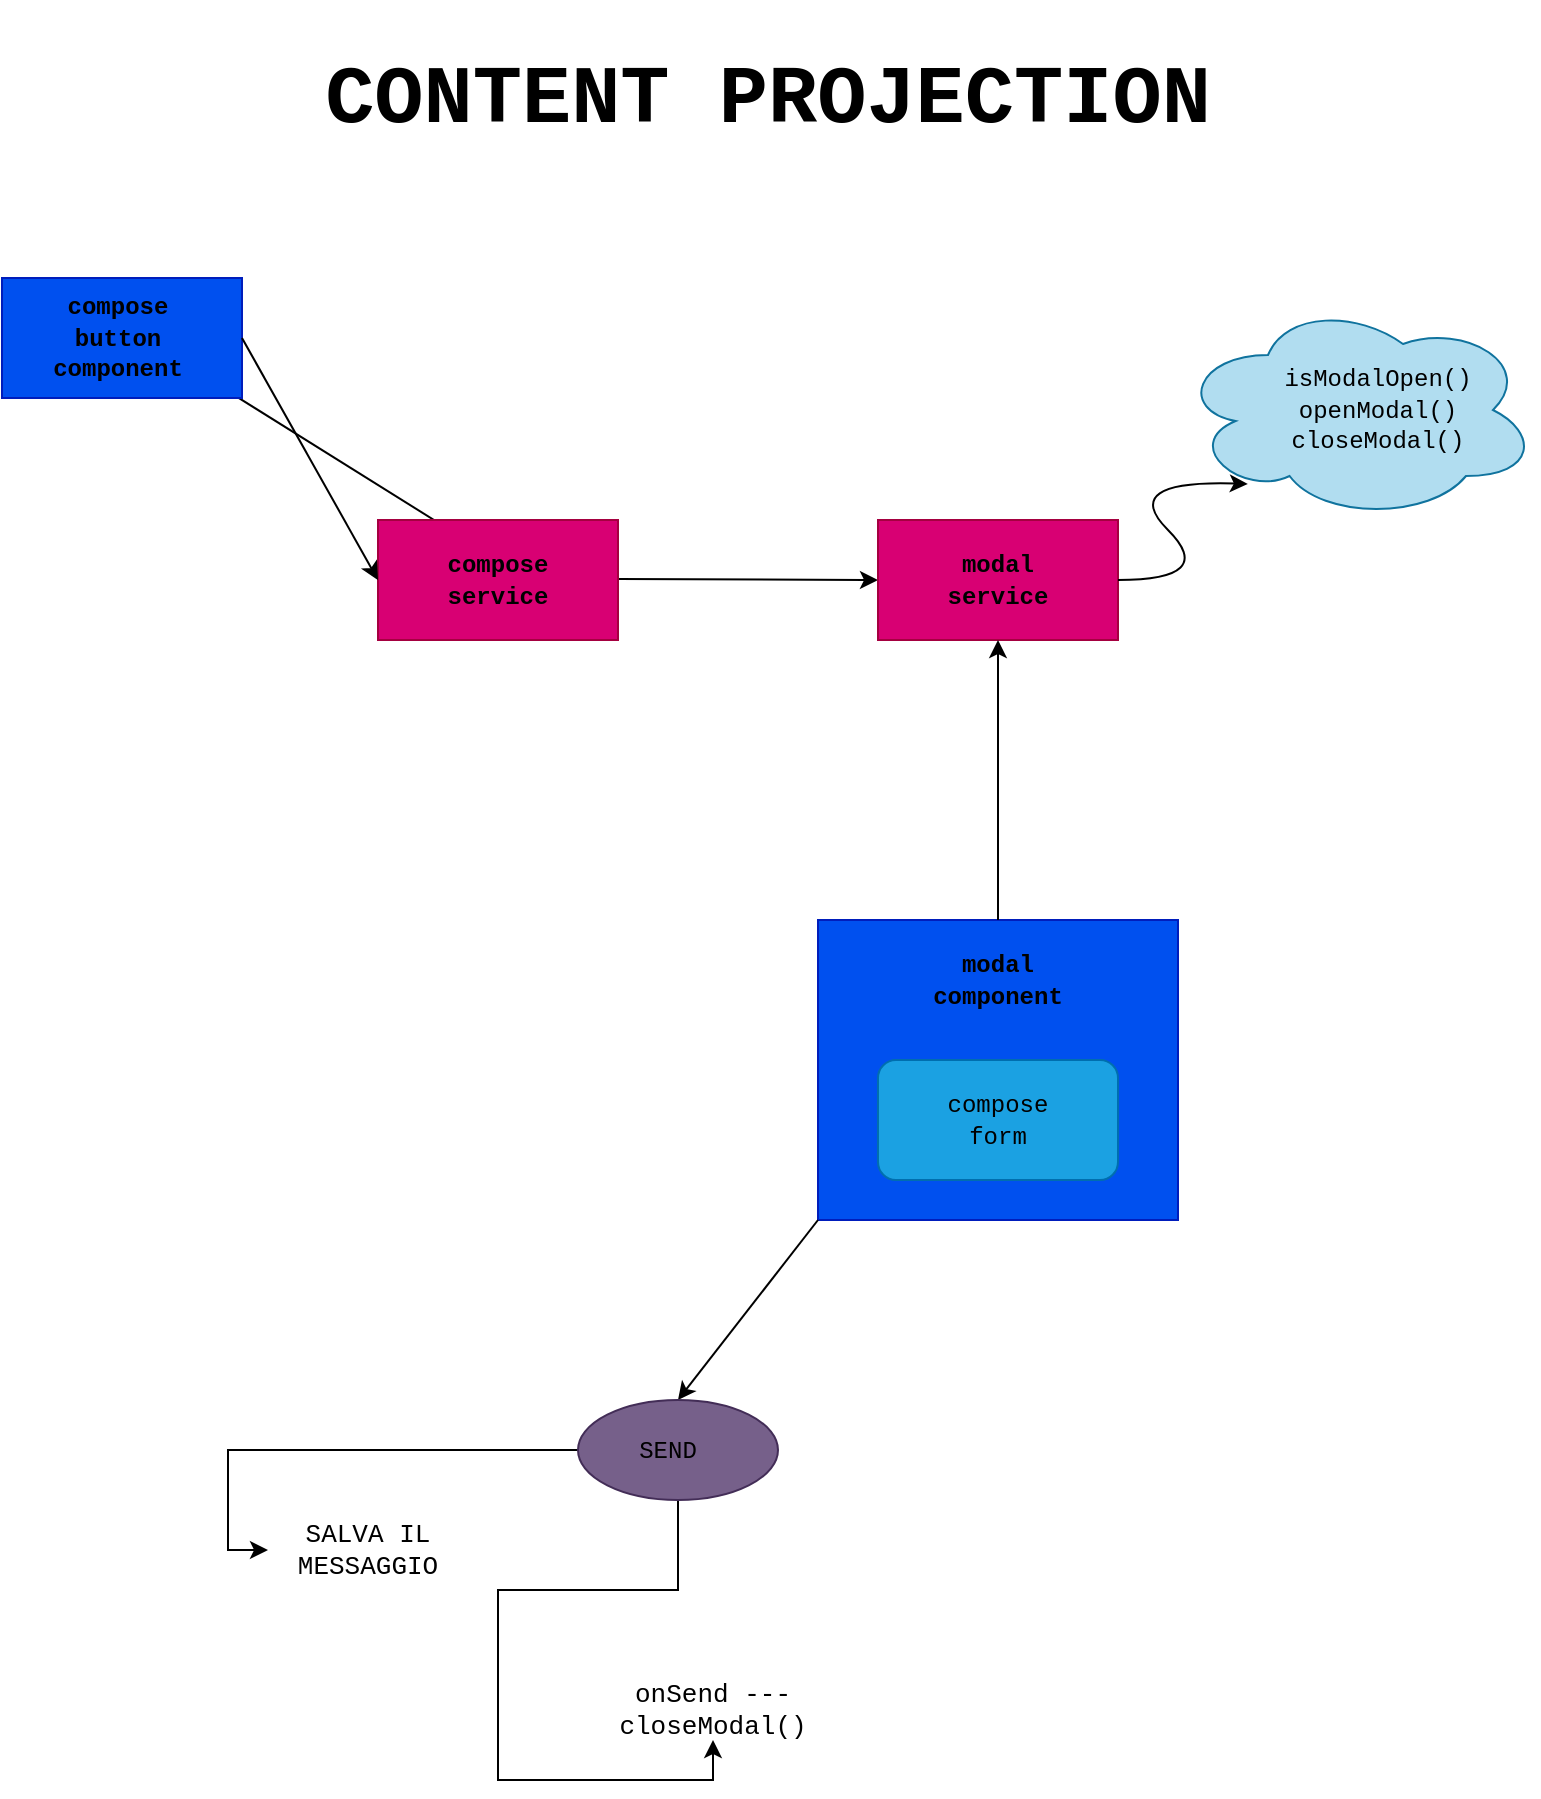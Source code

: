 <mxfile version="28.2.5">
  <diagram name="Page-1" id="xD0kah7WTrYngQGZ2H88">
    <mxGraphModel dx="2009" dy="1210" grid="1" gridSize="10" guides="1" tooltips="1" connect="1" arrows="1" fold="1" page="1" pageScale="1" pageWidth="850" pageHeight="1100" math="0" shadow="0">
      <root>
        <mxCell id="0" />
        <mxCell id="1" parent="0" />
        <mxCell id="aIXM8nYyzmF28jnLC8Jy-2" value="" style="endArrow=classic;html=1;rounded=0;exitX=1;exitY=0.5;exitDx=0;exitDy=0;entryX=0;entryY=0.5;entryDx=0;entryDy=0;" edge="1" parent="1" target="aIXM8nYyzmF28jnLC8Jy-3">
          <mxGeometry width="50" height="50" relative="1" as="geometry">
            <mxPoint x="130" y="210" as="sourcePoint" />
            <mxPoint x="290" y="310" as="targetPoint" />
          </mxGeometry>
        </mxCell>
        <mxCell id="aIXM8nYyzmF28jnLC8Jy-4" value="" style="endArrow=classic;html=1;rounded=0;" edge="1" parent="1">
          <mxGeometry width="50" height="50" relative="1" as="geometry">
            <mxPoint x="350" y="319.5" as="sourcePoint" />
            <mxPoint x="480" y="320" as="targetPoint" />
          </mxGeometry>
        </mxCell>
        <mxCell id="aIXM8nYyzmF28jnLC8Jy-11" value="" style="rounded=0;whiteSpace=wrap;html=1;fillColor=#0050ef;fontColor=#ffffff;strokeColor=#001DBC;" vertex="1" parent="1">
          <mxGeometry x="42" y="169" width="120" height="60" as="geometry" />
        </mxCell>
        <mxCell id="aIXM8nYyzmF28jnLC8Jy-12" value="" style="rounded=0;whiteSpace=wrap;html=1;fillColor=#d80073;fontColor=#ffffff;strokeColor=#A50040;" vertex="1" parent="1">
          <mxGeometry x="230" y="290" width="120" height="60" as="geometry" />
        </mxCell>
        <mxCell id="aIXM8nYyzmF28jnLC8Jy-13" value="" style="rounded=0;whiteSpace=wrap;html=1;fillColor=#d80073;fontColor=#ffffff;strokeColor=#A50040;" vertex="1" parent="1">
          <mxGeometry x="480" y="290" width="120" height="60" as="geometry" />
        </mxCell>
        <mxCell id="aIXM8nYyzmF28jnLC8Jy-9" value="&lt;font face=&quot;Courier New&quot;&gt;&lt;b&gt;modal service&lt;/b&gt;&lt;/font&gt;" style="text;html=1;align=center;verticalAlign=middle;whiteSpace=wrap;rounded=0;" vertex="1" parent="1">
          <mxGeometry x="510" y="305" width="60" height="30" as="geometry" />
        </mxCell>
        <mxCell id="aIXM8nYyzmF28jnLC8Jy-7" value="&lt;font face=&quot;Courier New&quot;&gt;&lt;b&gt;compose service&lt;/b&gt;&lt;/font&gt;" style="text;html=1;align=center;verticalAlign=middle;whiteSpace=wrap;rounded=0;" vertex="1" parent="1">
          <mxGeometry x="260" y="305" width="60" height="30" as="geometry" />
        </mxCell>
        <mxCell id="aIXM8nYyzmF28jnLC8Jy-5" value="&lt;b&gt;&lt;font face=&quot;Courier New&quot;&gt;compose button component&lt;/font&gt;&lt;/b&gt;" style="text;html=1;align=center;verticalAlign=middle;whiteSpace=wrap;rounded=0;" vertex="1" parent="1">
          <mxGeometry x="70" y="184" width="60" height="30" as="geometry" />
        </mxCell>
        <mxCell id="aIXM8nYyzmF28jnLC8Jy-14" value="" style="endArrow=classic;html=1;rounded=0;exitX=1;exitY=0.5;exitDx=0;exitDy=0;entryX=0;entryY=0.5;entryDx=0;entryDy=0;" edge="1" parent="1" source="aIXM8nYyzmF28jnLC8Jy-11" target="aIXM8nYyzmF28jnLC8Jy-12">
          <mxGeometry width="50" height="50" relative="1" as="geometry">
            <mxPoint x="420" y="640" as="sourcePoint" />
            <mxPoint x="470" y="590" as="targetPoint" />
          </mxGeometry>
        </mxCell>
        <mxCell id="aIXM8nYyzmF28jnLC8Jy-15" value="" style="rounded=0;whiteSpace=wrap;html=1;fillColor=#0050ef;fontColor=#ffffff;strokeColor=#001DBC;" vertex="1" parent="1">
          <mxGeometry x="450" y="490" width="180" height="150" as="geometry" />
        </mxCell>
        <mxCell id="aIXM8nYyzmF28jnLC8Jy-16" value="&lt;font face=&quot;Courier New&quot;&gt;&lt;b&gt;modal component&lt;/b&gt;&lt;/font&gt;" style="text;html=1;align=center;verticalAlign=middle;whiteSpace=wrap;rounded=0;" vertex="1" parent="1">
          <mxGeometry x="510" y="505" width="60" height="30" as="geometry" />
        </mxCell>
        <mxCell id="aIXM8nYyzmF28jnLC8Jy-17" value="" style="endArrow=classic;html=1;rounded=0;entryX=0.5;entryY=1;entryDx=0;entryDy=0;exitX=0.5;exitY=0;exitDx=0;exitDy=0;" edge="1" parent="1" source="aIXM8nYyzmF28jnLC8Jy-15" target="aIXM8nYyzmF28jnLC8Jy-13">
          <mxGeometry width="50" height="50" relative="1" as="geometry">
            <mxPoint x="420" y="640" as="sourcePoint" />
            <mxPoint x="470" y="590" as="targetPoint" />
          </mxGeometry>
        </mxCell>
        <mxCell id="aIXM8nYyzmF28jnLC8Jy-18" value="" style="rounded=1;whiteSpace=wrap;html=1;fillColor=#1ba1e2;strokeColor=#006EAF;fontColor=#ffffff;" vertex="1" parent="1">
          <mxGeometry x="480" y="560" width="120" height="60" as="geometry" />
        </mxCell>
        <mxCell id="aIXM8nYyzmF28jnLC8Jy-19" value="&lt;font face=&quot;Courier New&quot;&gt;compose form&lt;/font&gt;" style="text;html=1;align=center;verticalAlign=middle;whiteSpace=wrap;rounded=0;" vertex="1" parent="1">
          <mxGeometry x="510" y="575" width="60" height="30" as="geometry" />
        </mxCell>
        <mxCell id="aIXM8nYyzmF28jnLC8Jy-21" value="" style="curved=1;endArrow=classic;html=1;rounded=0;entryX=0.194;entryY=0.836;entryDx=0;entryDy=0;entryPerimeter=0;" edge="1" parent="1" target="aIXM8nYyzmF28jnLC8Jy-26">
          <mxGeometry width="50" height="50" relative="1" as="geometry">
            <mxPoint x="600" y="320" as="sourcePoint" />
            <mxPoint x="650" y="270" as="targetPoint" />
            <Array as="points">
              <mxPoint x="650" y="320" />
              <mxPoint x="600" y="270" />
            </Array>
          </mxGeometry>
        </mxCell>
        <mxCell id="aIXM8nYyzmF28jnLC8Jy-26" value="" style="ellipse;shape=cloud;whiteSpace=wrap;html=1;fillColor=#b1ddf0;strokeColor=#10739e;" vertex="1" parent="1">
          <mxGeometry x="630" y="180" width="180" height="110" as="geometry" />
        </mxCell>
        <mxCell id="aIXM8nYyzmF28jnLC8Jy-20" value="&lt;div&gt;&lt;font face=&quot;Courier New&quot;&gt;isModalOpen()&lt;/font&gt;&lt;/div&gt;&lt;div&gt;&lt;font face=&quot;Courier New&quot;&gt;openModal()&lt;/font&gt;&lt;/div&gt;&lt;div&gt;&lt;font face=&quot;Courier New&quot;&gt;closeModal()&lt;/font&gt;&lt;/div&gt;" style="text;html=1;align=center;verticalAlign=middle;whiteSpace=wrap;rounded=0;" vertex="1" parent="1">
          <mxGeometry x="700" y="220" width="60" height="30" as="geometry" />
        </mxCell>
        <mxCell id="aIXM8nYyzmF28jnLC8Jy-27" value="&lt;h1 align=&quot;center&quot;&gt;&lt;font style=&quot;font-size: 41px;&quot;&gt;&lt;b&gt;&lt;font face=&quot;Courier New&quot;&gt;CONTENT PROJECTION&lt;/font&gt;&lt;/b&gt;&lt;/font&gt;&lt;/h1&gt;" style="text;html=1;whiteSpace=wrap;overflow=hidden;rounded=0;align=center;" vertex="1" parent="1">
          <mxGeometry x="175" y="30" width="500" height="90" as="geometry" />
        </mxCell>
        <mxCell id="aIXM8nYyzmF28jnLC8Jy-29" value="" style="endArrow=classic;html=1;rounded=0;exitX=0;exitY=1;exitDx=0;exitDy=0;entryX=0.5;entryY=0;entryDx=0;entryDy=0;" edge="1" parent="1" source="aIXM8nYyzmF28jnLC8Jy-15" target="aIXM8nYyzmF28jnLC8Jy-31">
          <mxGeometry width="50" height="50" relative="1" as="geometry">
            <mxPoint x="420" y="640" as="sourcePoint" />
            <mxPoint x="400" y="720" as="targetPoint" />
          </mxGeometry>
        </mxCell>
        <mxCell id="aIXM8nYyzmF28jnLC8Jy-40" style="edgeStyle=orthogonalEdgeStyle;rounded=0;orthogonalLoop=1;jettySize=auto;html=1;entryX=0.5;entryY=1;entryDx=0;entryDy=0;" edge="1" parent="1" source="aIXM8nYyzmF28jnLC8Jy-31" target="aIXM8nYyzmF28jnLC8Jy-34">
          <mxGeometry relative="1" as="geometry" />
        </mxCell>
        <mxCell id="aIXM8nYyzmF28jnLC8Jy-41" style="edgeStyle=orthogonalEdgeStyle;rounded=0;orthogonalLoop=1;jettySize=auto;html=1;entryX=0;entryY=0.5;entryDx=0;entryDy=0;" edge="1" parent="1" source="aIXM8nYyzmF28jnLC8Jy-31" target="aIXM8nYyzmF28jnLC8Jy-33">
          <mxGeometry relative="1" as="geometry" />
        </mxCell>
        <mxCell id="aIXM8nYyzmF28jnLC8Jy-31" value="" style="ellipse;whiteSpace=wrap;html=1;fillColor=#76608a;fontColor=#ffffff;strokeColor=#432D57;" vertex="1" parent="1">
          <mxGeometry x="330" y="730" width="100" height="50" as="geometry" />
        </mxCell>
        <mxCell id="aIXM8nYyzmF28jnLC8Jy-32" value="&lt;font face=&quot;Courier New&quot;&gt;SEND&lt;/font&gt;" style="text;html=1;align=center;verticalAlign=middle;whiteSpace=wrap;rounded=0;" vertex="1" parent="1">
          <mxGeometry x="345" y="740" width="60" height="30" as="geometry" />
        </mxCell>
        <mxCell id="aIXM8nYyzmF28jnLC8Jy-33" value="SALVA IL MESSAGGIO" style="text;html=1;align=center;verticalAlign=middle;whiteSpace=wrap;rounded=0;fontFamily=Courier New;fontSize=13;" vertex="1" parent="1">
          <mxGeometry x="175" y="790" width="100" height="30" as="geometry" />
        </mxCell>
        <mxCell id="aIXM8nYyzmF28jnLC8Jy-34" value="onSend --- closeModal()" style="text;html=1;align=center;verticalAlign=middle;whiteSpace=wrap;rounded=0;fontFamily=Courier New;fontSize=13;" vertex="1" parent="1">
          <mxGeometry x="310" y="870" width="175" height="30" as="geometry" />
        </mxCell>
      </root>
    </mxGraphModel>
  </diagram>
</mxfile>
